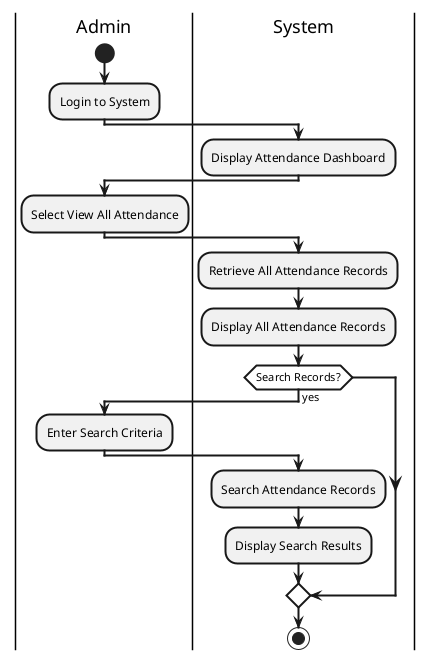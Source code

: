 @startuml
skinparam defaultTextAlignment center
skinparam ArrowThickness 2
skinparam ActivityBorderThickness 2
skinparam ActivityDiamondBackgroundColor white
skinparam ActivityDiamondBorderThickness 2

|Admin|
start
:Login to System;

|System|
:Display Attendance Dashboard;

|Admin|
:Select View All Attendance;

|System|
:Retrieve All Attendance Records;
:Display All Attendance Records;

' <<extend>> Search Attendance Records
if (Search Records?) then (yes)
  |Admin|
  :Enter Search Criteria;
  |System|
  :Search Attendance Records;
  :Display Search Results;
endif

stop

@enduml 